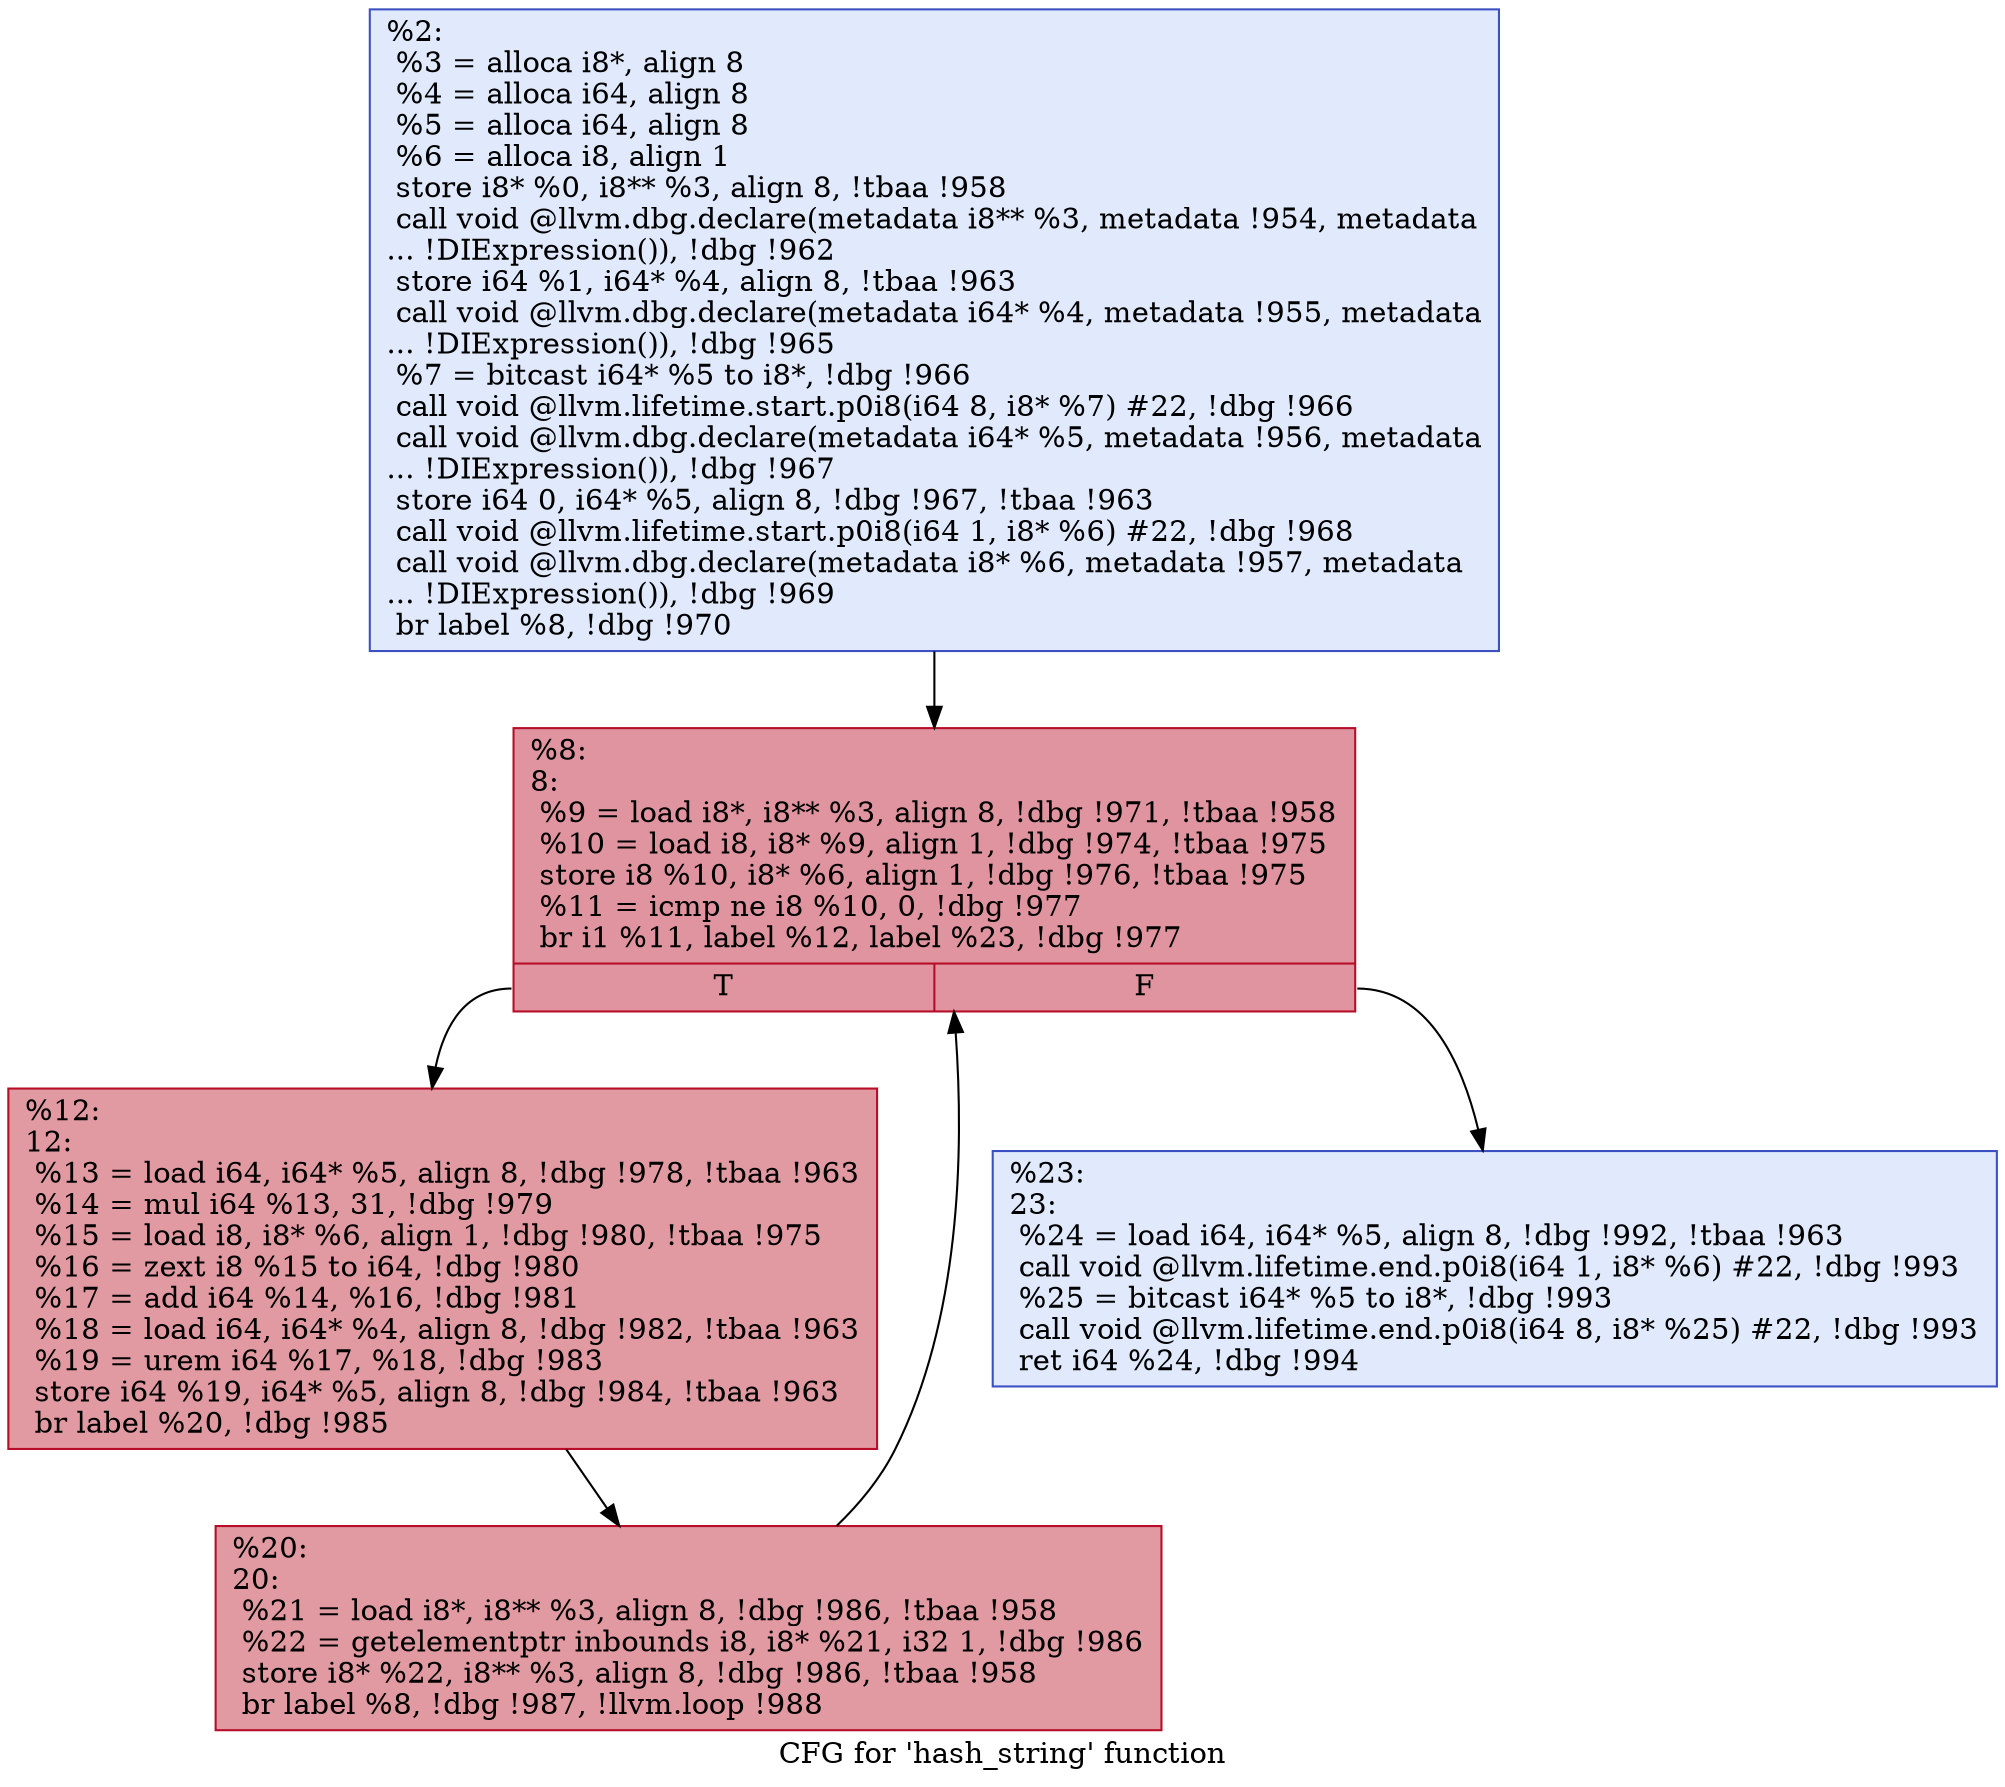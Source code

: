 digraph "CFG for 'hash_string' function" {
	label="CFG for 'hash_string' function";

	Node0x21524a0 [shape=record,color="#3d50c3ff", style=filled, fillcolor="#b9d0f970",label="{%2:\l  %3 = alloca i8*, align 8\l  %4 = alloca i64, align 8\l  %5 = alloca i64, align 8\l  %6 = alloca i8, align 1\l  store i8* %0, i8** %3, align 8, !tbaa !958\l  call void @llvm.dbg.declare(metadata i8** %3, metadata !954, metadata\l... !DIExpression()), !dbg !962\l  store i64 %1, i64* %4, align 8, !tbaa !963\l  call void @llvm.dbg.declare(metadata i64* %4, metadata !955, metadata\l... !DIExpression()), !dbg !965\l  %7 = bitcast i64* %5 to i8*, !dbg !966\l  call void @llvm.lifetime.start.p0i8(i64 8, i8* %7) #22, !dbg !966\l  call void @llvm.dbg.declare(metadata i64* %5, metadata !956, metadata\l... !DIExpression()), !dbg !967\l  store i64 0, i64* %5, align 8, !dbg !967, !tbaa !963\l  call void @llvm.lifetime.start.p0i8(i64 1, i8* %6) #22, !dbg !968\l  call void @llvm.dbg.declare(metadata i8* %6, metadata !957, metadata\l... !DIExpression()), !dbg !969\l  br label %8, !dbg !970\l}"];
	Node0x21524a0 -> Node0x2156a60;
	Node0x2156a60 [shape=record,color="#b70d28ff", style=filled, fillcolor="#b70d2870",label="{%8:\l8:                                                \l  %9 = load i8*, i8** %3, align 8, !dbg !971, !tbaa !958\l  %10 = load i8, i8* %9, align 1, !dbg !974, !tbaa !975\l  store i8 %10, i8* %6, align 1, !dbg !976, !tbaa !975\l  %11 = icmp ne i8 %10, 0, !dbg !977\l  br i1 %11, label %12, label %23, !dbg !977\l|{<s0>T|<s1>F}}"];
	Node0x2156a60:s0 -> Node0x2156ab0;
	Node0x2156a60:s1 -> Node0x2156b50;
	Node0x2156ab0 [shape=record,color="#b70d28ff", style=filled, fillcolor="#bb1b2c70",label="{%12:\l12:                                               \l  %13 = load i64, i64* %5, align 8, !dbg !978, !tbaa !963\l  %14 = mul i64 %13, 31, !dbg !979\l  %15 = load i8, i8* %6, align 1, !dbg !980, !tbaa !975\l  %16 = zext i8 %15 to i64, !dbg !980\l  %17 = add i64 %14, %16, !dbg !981\l  %18 = load i64, i64* %4, align 8, !dbg !982, !tbaa !963\l  %19 = urem i64 %17, %18, !dbg !983\l  store i64 %19, i64* %5, align 8, !dbg !984, !tbaa !963\l  br label %20, !dbg !985\l}"];
	Node0x2156ab0 -> Node0x2156b00;
	Node0x2156b00 [shape=record,color="#b70d28ff", style=filled, fillcolor="#bb1b2c70",label="{%20:\l20:                                               \l  %21 = load i8*, i8** %3, align 8, !dbg !986, !tbaa !958\l  %22 = getelementptr inbounds i8, i8* %21, i32 1, !dbg !986\l  store i8* %22, i8** %3, align 8, !dbg !986, !tbaa !958\l  br label %8, !dbg !987, !llvm.loop !988\l}"];
	Node0x2156b00 -> Node0x2156a60;
	Node0x2156b50 [shape=record,color="#3d50c3ff", style=filled, fillcolor="#b9d0f970",label="{%23:\l23:                                               \l  %24 = load i64, i64* %5, align 8, !dbg !992, !tbaa !963\l  call void @llvm.lifetime.end.p0i8(i64 1, i8* %6) #22, !dbg !993\l  %25 = bitcast i64* %5 to i8*, !dbg !993\l  call void @llvm.lifetime.end.p0i8(i64 8, i8* %25) #22, !dbg !993\l  ret i64 %24, !dbg !994\l}"];
}
